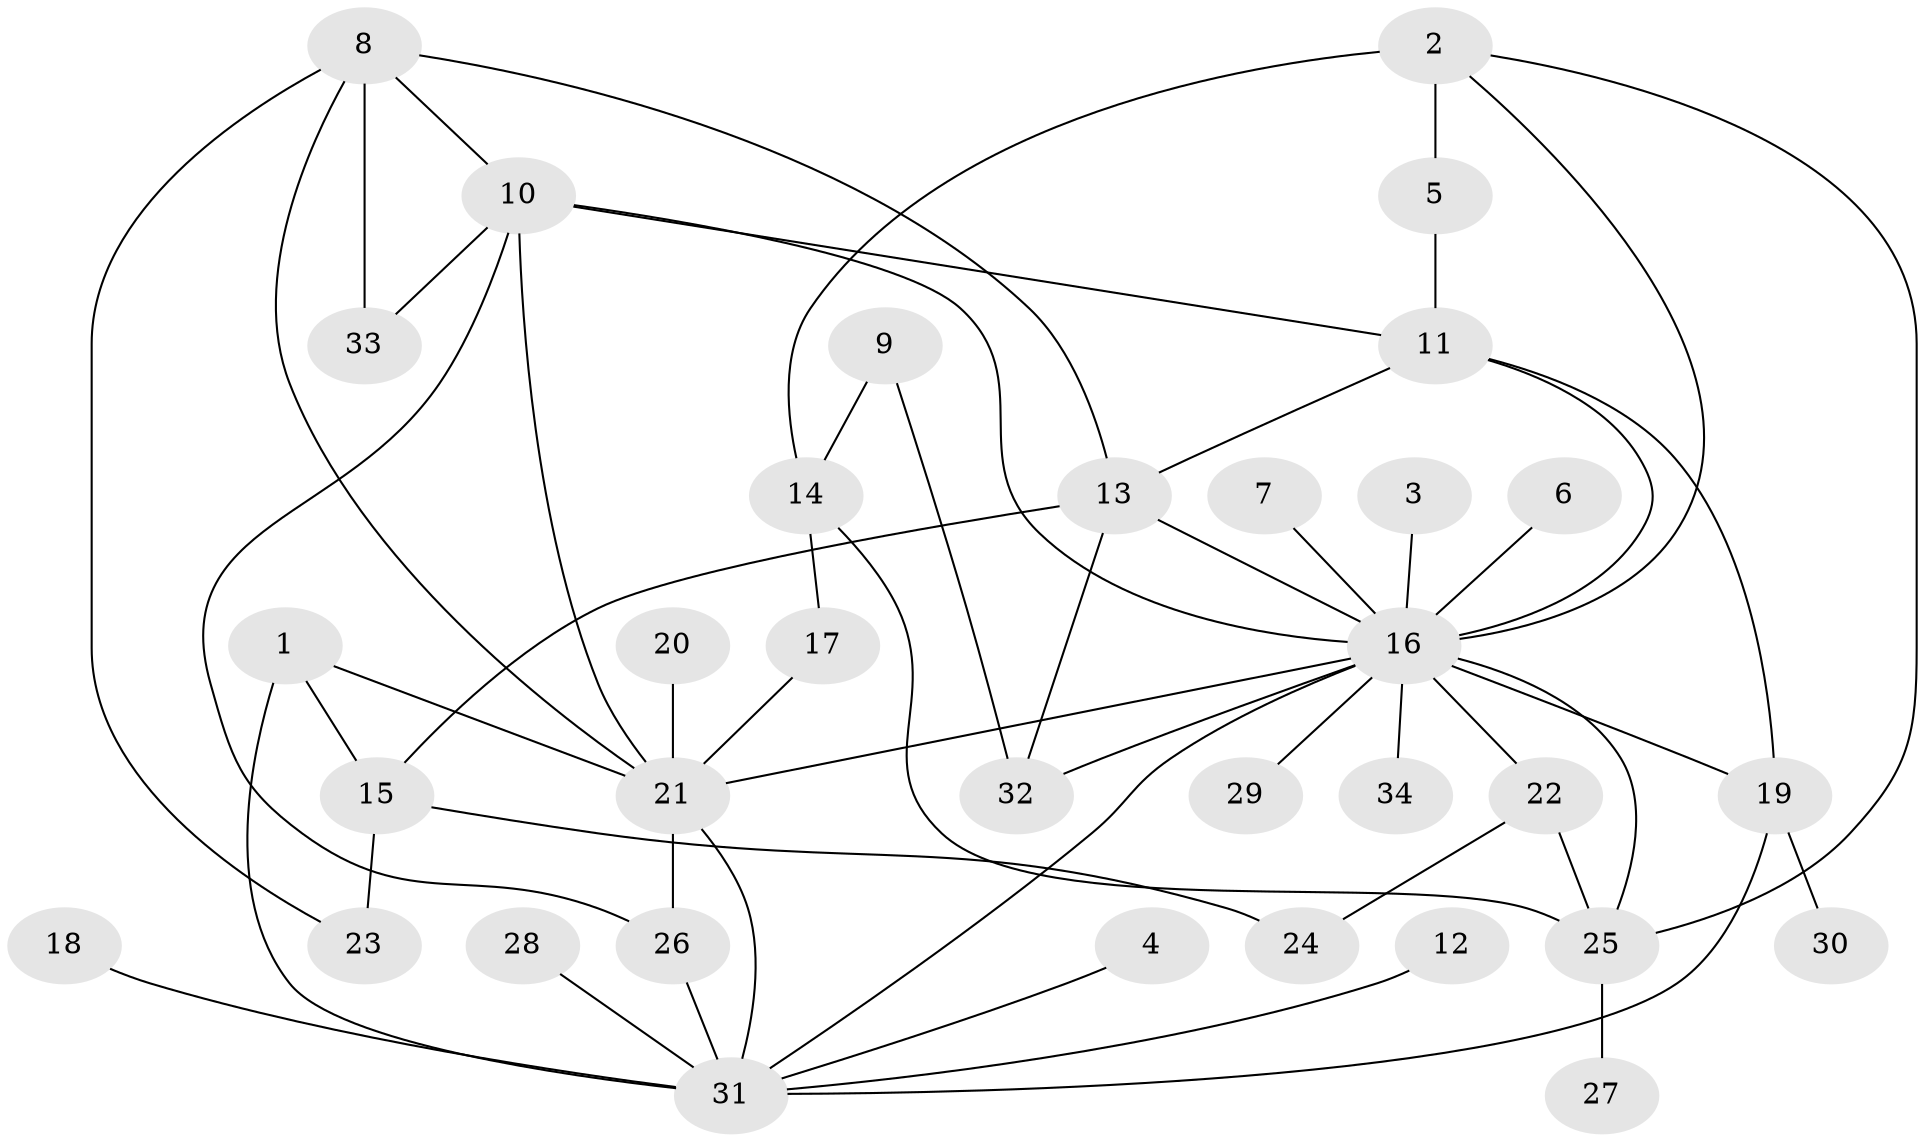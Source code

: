 // original degree distribution, {18: 0.014705882352941176, 4: 0.08823529411764706, 1: 0.38235294117647056, 12: 0.014705882352941176, 9: 0.014705882352941176, 3: 0.1323529411764706, 6: 0.058823529411764705, 2: 0.2647058823529412, 5: 0.029411764705882353}
// Generated by graph-tools (version 1.1) at 2025/01/03/09/25 03:01:54]
// undirected, 34 vertices, 55 edges
graph export_dot {
graph [start="1"]
  node [color=gray90,style=filled];
  1;
  2;
  3;
  4;
  5;
  6;
  7;
  8;
  9;
  10;
  11;
  12;
  13;
  14;
  15;
  16;
  17;
  18;
  19;
  20;
  21;
  22;
  23;
  24;
  25;
  26;
  27;
  28;
  29;
  30;
  31;
  32;
  33;
  34;
  1 -- 15 [weight=1.0];
  1 -- 21 [weight=1.0];
  1 -- 31 [weight=1.0];
  2 -- 5 [weight=1.0];
  2 -- 14 [weight=2.0];
  2 -- 16 [weight=1.0];
  2 -- 25 [weight=1.0];
  3 -- 16 [weight=1.0];
  4 -- 31 [weight=1.0];
  5 -- 11 [weight=1.0];
  6 -- 16 [weight=1.0];
  7 -- 16 [weight=1.0];
  8 -- 10 [weight=1.0];
  8 -- 13 [weight=1.0];
  8 -- 21 [weight=1.0];
  8 -- 23 [weight=1.0];
  8 -- 33 [weight=1.0];
  9 -- 14 [weight=1.0];
  9 -- 32 [weight=1.0];
  10 -- 11 [weight=1.0];
  10 -- 16 [weight=1.0];
  10 -- 21 [weight=1.0];
  10 -- 26 [weight=1.0];
  10 -- 33 [weight=1.0];
  11 -- 13 [weight=1.0];
  11 -- 16 [weight=1.0];
  11 -- 19 [weight=1.0];
  12 -- 31 [weight=1.0];
  13 -- 15 [weight=1.0];
  13 -- 16 [weight=1.0];
  13 -- 32 [weight=1.0];
  14 -- 17 [weight=1.0];
  14 -- 25 [weight=1.0];
  15 -- 23 [weight=1.0];
  15 -- 24 [weight=1.0];
  16 -- 19 [weight=1.0];
  16 -- 21 [weight=1.0];
  16 -- 22 [weight=2.0];
  16 -- 25 [weight=1.0];
  16 -- 29 [weight=1.0];
  16 -- 31 [weight=1.0];
  16 -- 32 [weight=1.0];
  16 -- 34 [weight=1.0];
  17 -- 21 [weight=1.0];
  18 -- 31 [weight=1.0];
  19 -- 30 [weight=1.0];
  19 -- 31 [weight=1.0];
  20 -- 21 [weight=1.0];
  21 -- 26 [weight=1.0];
  21 -- 31 [weight=1.0];
  22 -- 24 [weight=1.0];
  22 -- 25 [weight=1.0];
  25 -- 27 [weight=1.0];
  26 -- 31 [weight=2.0];
  28 -- 31 [weight=1.0];
}
